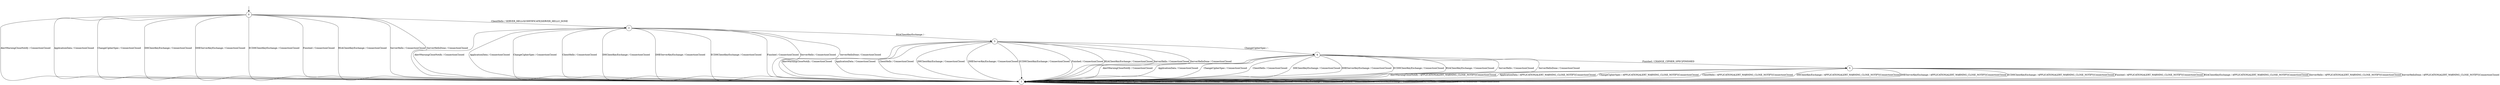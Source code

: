 digraph g {
__start0 [label="" shape="none"];

	s0 [shape="circle" label="0"];
	s1 [shape="circle" label="1"];
	s2 [shape="circle" label="2"];
	s3 [shape="circle" label="3"];
	s4 [shape="circle" label="4"];
	s5 [shape="circle" label="5"];
	s0 -> s1 [label="AlertWarningCloseNotify / ConnectionClosed"];
	s0 -> s1 [label="ApplicationData / ConnectionClosed"];
	s0 -> s1 [label="ChangeCipherSpec / ConnectionClosed"];
	s0 -> s2 [label="ClientHello / SERVER_HELLO|CERTIFICATE|SERVER_HELLO_DONE"];
	s0 -> s1 [label="DHClientKeyExchange / ConnectionClosed"];
	s0 -> s1 [label="DHEServerKeyExchange / ConnectionClosed"];
	s0 -> s1 [label="ECDHClientKeyExchange / ConnectionClosed"];
	s0 -> s1 [label="Finished / ConnectionClosed"];
	s0 -> s1 [label="RSAClientKeyExchange / ConnectionClosed"];
	s0 -> s1 [label="ServerHello / ConnectionClosed"];
	s0 -> s1 [label="ServerHelloDone / ConnectionClosed"];
	s1 -> s1 [label="AlertWarningCloseNotify / ConnectionClosed"];
	s1 -> s1 [label="ApplicationData / ConnectionClosed"];
	s1 -> s1 [label="ChangeCipherSpec / ConnectionClosed"];
	s1 -> s1 [label="ClientHello / ConnectionClosed"];
	s1 -> s1 [label="DHClientKeyExchange / ConnectionClosed"];
	s1 -> s1 [label="DHEServerKeyExchange / ConnectionClosed"];
	s1 -> s1 [label="ECDHClientKeyExchange / ConnectionClosed"];
	s1 -> s1 [label="Finished / ConnectionClosed"];
	s1 -> s1 [label="RSAClientKeyExchange / ConnectionClosed"];
	s1 -> s1 [label="ServerHello / ConnectionClosed"];
	s1 -> s1 [label="ServerHelloDone / ConnectionClosed"];
	s2 -> s1 [label="AlertWarningCloseNotify / ConnectionClosed"];
	s2 -> s1 [label="ApplicationData / ConnectionClosed"];
	s2 -> s1 [label="ChangeCipherSpec / ConnectionClosed"];
	s2 -> s1 [label="ClientHello / ConnectionClosed"];
	s2 -> s1 [label="DHClientKeyExchange / ConnectionClosed"];
	s2 -> s1 [label="DHEServerKeyExchange / ConnectionClosed"];
	s2 -> s1 [label="ECDHClientKeyExchange / ConnectionClosed"];
	s2 -> s1 [label="Finished / ConnectionClosed"];
	s2 -> s3 [label="RSAClientKeyExchange / -"];
	s2 -> s1 [label="ServerHello / ConnectionClosed"];
	s2 -> s1 [label="ServerHelloDone / ConnectionClosed"];
	s3 -> s1 [label="AlertWarningCloseNotify / ConnectionClosed"];
	s3 -> s1 [label="ApplicationData / ConnectionClosed"];
	s3 -> s4 [label="ChangeCipherSpec / -"];
	s3 -> s1 [label="ClientHello / ConnectionClosed"];
	s3 -> s1 [label="DHClientKeyExchange / ConnectionClosed"];
	s3 -> s1 [label="DHEServerKeyExchange / ConnectionClosed"];
	s3 -> s1 [label="ECDHClientKeyExchange / ConnectionClosed"];
	s3 -> s1 [label="Finished / ConnectionClosed"];
	s3 -> s1 [label="RSAClientKeyExchange / ConnectionClosed"];
	s3 -> s1 [label="ServerHello / ConnectionClosed"];
	s3 -> s1 [label="ServerHelloDone / ConnectionClosed"];
	s4 -> s1 [label="AlertWarningCloseNotify / ConnectionClosed"];
	s4 -> s1 [label="ApplicationData / ConnectionClosed"];
	s4 -> s1 [label="ChangeCipherSpec / ConnectionClosed"];
	s4 -> s1 [label="ClientHello / ConnectionClosed"];
	s4 -> s1 [label="DHClientKeyExchange / ConnectionClosed"];
	s4 -> s1 [label="DHEServerKeyExchange / ConnectionClosed"];
	s4 -> s1 [label="ECDHClientKeyExchange / ConnectionClosed"];
	s4 -> s5 [label="Finished / CHANGE_CIPHER_SPEC|FINISHED"];
	s4 -> s1 [label="RSAClientKeyExchange / ConnectionClosed"];
	s4 -> s1 [label="ServerHello / ConnectionClosed"];
	s4 -> s1 [label="ServerHelloDone / ConnectionClosed"];
	s5 -> s1 [label="AlertWarningCloseNotify / APPLICATION|ALERT_WARNING_CLOSE_NOTIFY|ConnectionClosed"];
	s5 -> s1 [label="ApplicationData / APPLICATION|ALERT_WARNING_CLOSE_NOTIFY|ConnectionClosed"];
	s5 -> s1 [label="ChangeCipherSpec / APPLICATION|ALERT_WARNING_CLOSE_NOTIFY|ConnectionClosed"];
	s5 -> s1 [label="ClientHello / APPLICATION|ALERT_WARNING_CLOSE_NOTIFY|ConnectionClosed"];
	s5 -> s1 [label="DHClientKeyExchange / APPLICATION|ALERT_WARNING_CLOSE_NOTIFY|ConnectionClosed"];
	s5 -> s1 [label="DHEServerKeyExchange / APPLICATION|ALERT_WARNING_CLOSE_NOTIFY|ConnectionClosed"];
	s5 -> s1 [label="ECDHClientKeyExchange / APPLICATION|ALERT_WARNING_CLOSE_NOTIFY|ConnectionClosed"];
	s5 -> s1 [label="Finished / APPLICATION|ALERT_WARNING_CLOSE_NOTIFY|ConnectionClosed"];
	s5 -> s1 [label="RSAClientKeyExchange / APPLICATION|ALERT_WARNING_CLOSE_NOTIFY|ConnectionClosed"];
	s5 -> s1 [label="ServerHello / APPLICATION|ALERT_WARNING_CLOSE_NOTIFY|ConnectionClosed"];
	s5 -> s1 [label="ServerHelloDone / APPLICATION|ALERT_WARNING_CLOSE_NOTIFY|ConnectionClosed"];

__start0 -> s0;
}
